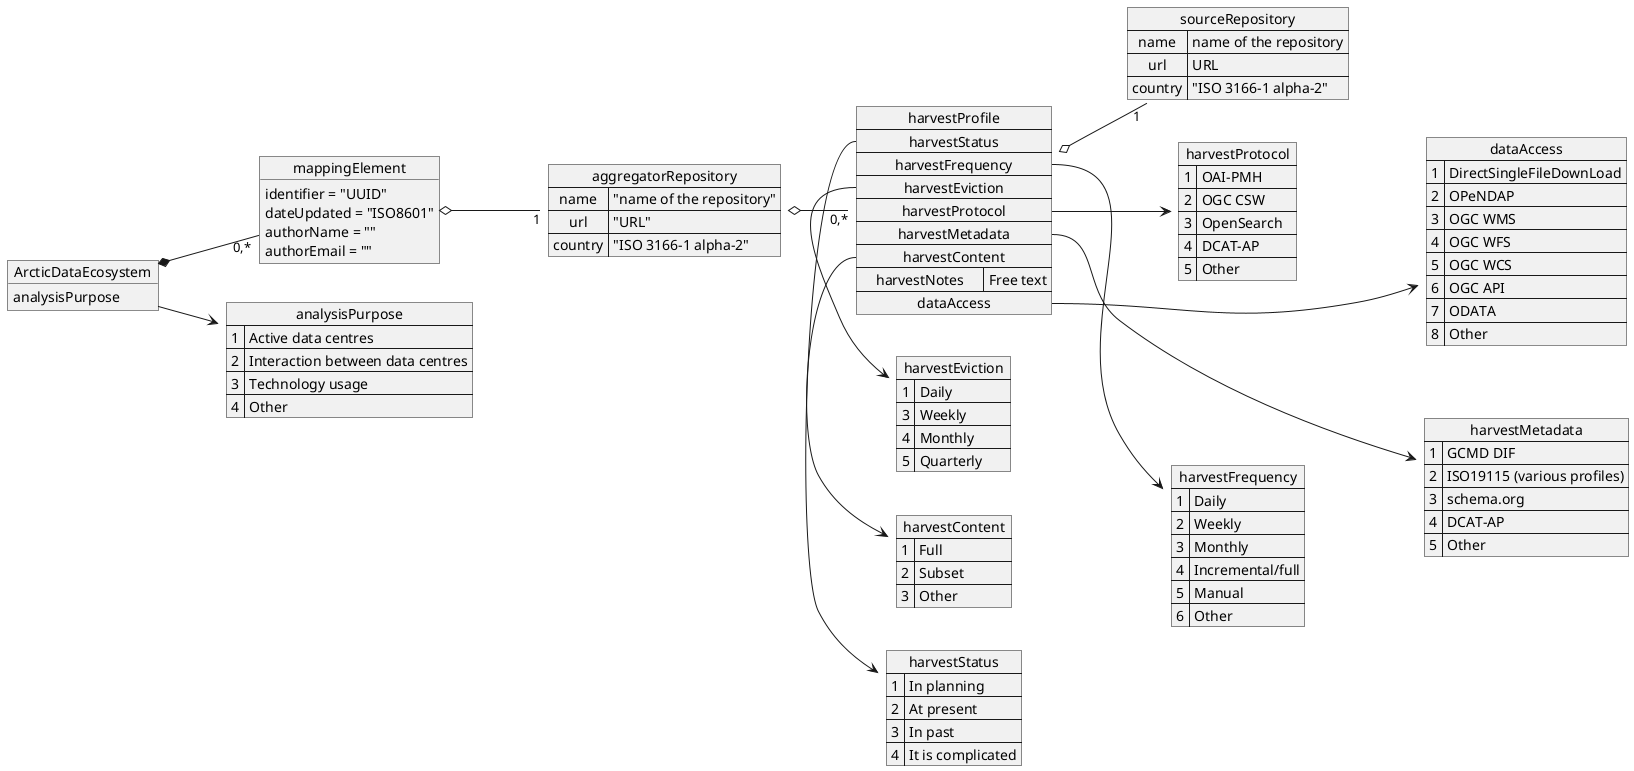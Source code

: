 @startuml

skinparam monochrome true
left to right direction

object "ArcticDataEcosystem" as ade {
    analysisPurpose 
}

map "analysisPurpose" as pu {
1 => Active data centres
2 => Interaction between data centres
3 => Technology usage
4 => Other
}

ade --> pu

object "mappingElement" as me {
    identifier = "UUID"
    dateUpdated = "ISO8601"
    authorName = ""
    authorEmail = ""
}

map "aggregatorRepository" as agg {
    name => "name of the repository"
    url => "URL"
    country => "ISO 3166-1 alpha-2"
}

map "harvestStatus" as hs {
    1 => In planning
    2 => At present
    3 => In past
    4 => It is complicated
}

map "harvestFrequency" as hf {
    1 => Daily
    2 => Weekly
    3 => Monthly
    4 => Incremental/full
    5 => Manual
    6 => Other
}

map "harvestEviction" as he {
    1 => Daily
    3 => Weekly
    4 => Monthly
    5 => Quarterly
}

map "harvestProtocol" as hp {
    1 => OAI-PMH
    2 => OGC CSW
    3 => OpenSearch
    4 => DCAT-AP
    5 => Other
}

map "harvestMetadata" as hm {
    1 => GCMD DIF
    2 => ISO19115 (various profiles)
    3 => schema.org
    4 => DCAT-AP
    5 => Other
}

map "harvestContent" as hc {
    1 => Full
    2 => Subset
    3 => Other
}

map "dataAccess" as da {
    1 => DirectSingleFileDownLoad
    2 => OPeNDAP
    3 => OGC WMS
    4 => OGC WFS
    5 => OGC WCS
    6 => OGC API
    7 => ODATA
    8 => Other
}

map "harvestProfile" as hpf {
    harvestStatus *-> hs
    harvestFrequency *-> hf
    harvestEviction *-> he
    harvestProtocol *-> hp
    harvestMetadata *-> hm
    harvestContent *-> hc
    harvestNotes => Free text
    dataAccess *-> da 
}

map "sourceRepository" as src {
    name => name of the repository
    url => URL
    country => "ISO 3166-1 alpha-2"
}

ade *-- "0,*" me
me o-- "1" agg
hpf o-- "1" src
agg o-- "0,*" hpf

hs -[hidden]d- hf
hf -[hidden]d- hm
hc -[hidden]d- hp
hp -[hidden]d- da

@enduml
